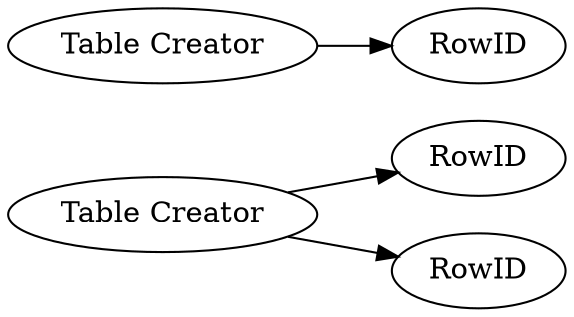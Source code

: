 digraph {
	1 [label="Table Creator"]
	2 [label=RowID]
	3 [label=RowID]
	4 [label=RowID]
	5 [label="Table Creator"]
	1 -> 2
	1 -> 3
	5 -> 4
	rankdir=LR
}
